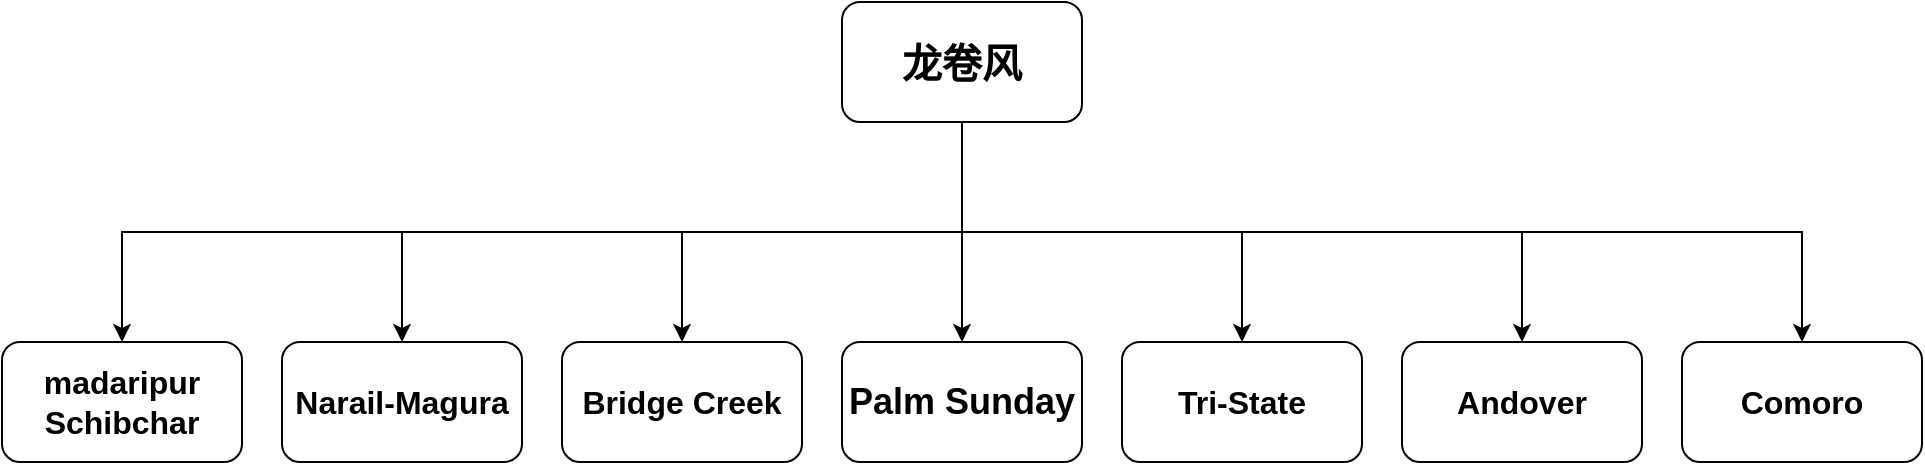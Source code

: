 <mxfile version="10.5.9" type="github"><diagram id="yxMjXUK5ce0_TOuKQGc7" name="Page-1"><mxGraphModel dx="2160" dy="727" grid="1" gridSize="10" guides="1" tooltips="1" connect="1" arrows="1" fold="1" page="1" pageScale="1" pageWidth="827" pageHeight="1169" math="0" shadow="0"><root><mxCell id="0"/><mxCell id="1" parent="0"/><mxCell id="SGPqz7xr8T0JaTPj9D8M-1" value="&lt;h2&gt;&lt;font style=&quot;font-size: 16px&quot;&gt;Tri-State&lt;/font&gt;&lt;/h2&gt;" style="rounded=1;whiteSpace=wrap;html=1;" vertex="1" parent="1"><mxGeometry x="390" y="330" width="120" height="60" as="geometry"/></mxCell><mxCell id="SGPqz7xr8T0JaTPj9D8M-2" value="&lt;h2&gt;Palm Sunday&lt;/h2&gt;" style="rounded=1;whiteSpace=wrap;html=1;" vertex="1" parent="1"><mxGeometry x="250" y="330" width="120" height="60" as="geometry"/></mxCell><mxCell id="SGPqz7xr8T0JaTPj9D8M-4" value="&lt;h2&gt;&lt;font style=&quot;font-size: 16px&quot;&gt;Andover&lt;/font&gt;&lt;/h2&gt;" style="rounded=1;whiteSpace=wrap;html=1;" vertex="1" parent="1"><mxGeometry x="530" y="330" width="120" height="60" as="geometry"/></mxCell><mxCell id="SGPqz7xr8T0JaTPj9D8M-5" value="&lt;h2&gt;&lt;font style=&quot;font-size: 16px&quot;&gt;Bridge Creek&lt;/font&gt;&lt;/h2&gt;" style="rounded=1;whiteSpace=wrap;html=1;" vertex="1" parent="1"><mxGeometry x="110" y="330" width="120" height="60" as="geometry"/></mxCell><mxCell id="SGPqz7xr8T0JaTPj9D8M-6" value="&lt;font style=&quot;font-size: 16px&quot;&gt;&lt;b&gt;madaripur Schibchar&lt;/b&gt;&lt;/font&gt;" style="rounded=1;whiteSpace=wrap;html=1;" vertex="1" parent="1"><mxGeometry x="-170" y="330" width="120" height="60" as="geometry"/></mxCell><mxCell id="SGPqz7xr8T0JaTPj9D8M-7" value="&lt;b&gt;&lt;font style=&quot;font-size: 16px&quot;&gt;Comoro&lt;/font&gt;&lt;/b&gt;" style="rounded=1;whiteSpace=wrap;html=1;" vertex="1" parent="1"><mxGeometry x="670" y="330" width="120" height="60" as="geometry"/></mxCell><mxCell id="SGPqz7xr8T0JaTPj9D8M-8" value="&lt;font style=&quot;font-size: 16px&quot;&gt;&lt;b&gt;Narail-Magura&lt;/b&gt;&lt;/font&gt;" style="rounded=1;whiteSpace=wrap;html=1;" vertex="1" parent="1"><mxGeometry x="-30" y="330" width="120" height="60" as="geometry"/></mxCell><mxCell id="SGPqz7xr8T0JaTPj9D8M-10" style="edgeStyle=orthogonalEdgeStyle;rounded=0;orthogonalLoop=1;jettySize=auto;html=1;exitX=0.5;exitY=1;exitDx=0;exitDy=0;entryX=0.5;entryY=0;entryDx=0;entryDy=0;" edge="1" parent="1" source="SGPqz7xr8T0JaTPj9D8M-9" target="SGPqz7xr8T0JaTPj9D8M-6"><mxGeometry relative="1" as="geometry"/></mxCell><mxCell id="SGPqz7xr8T0JaTPj9D8M-11" style="edgeStyle=orthogonalEdgeStyle;rounded=0;orthogonalLoop=1;jettySize=auto;html=1;exitX=0.5;exitY=1;exitDx=0;exitDy=0;entryX=0.5;entryY=0;entryDx=0;entryDy=0;" edge="1" parent="1" source="SGPqz7xr8T0JaTPj9D8M-9" target="SGPqz7xr8T0JaTPj9D8M-7"><mxGeometry relative="1" as="geometry"/></mxCell><mxCell id="SGPqz7xr8T0JaTPj9D8M-12" style="edgeStyle=orthogonalEdgeStyle;rounded=0;orthogonalLoop=1;jettySize=auto;html=1;exitX=0.5;exitY=1;exitDx=0;exitDy=0;entryX=0.5;entryY=0;entryDx=0;entryDy=0;" edge="1" parent="1" source="SGPqz7xr8T0JaTPj9D8M-9" target="SGPqz7xr8T0JaTPj9D8M-4"><mxGeometry relative="1" as="geometry"/></mxCell><mxCell id="SGPqz7xr8T0JaTPj9D8M-13" style="edgeStyle=orthogonalEdgeStyle;rounded=0;orthogonalLoop=1;jettySize=auto;html=1;exitX=0.5;exitY=1;exitDx=0;exitDy=0;entryX=0.5;entryY=0;entryDx=0;entryDy=0;" edge="1" parent="1" source="SGPqz7xr8T0JaTPj9D8M-9" target="SGPqz7xr8T0JaTPj9D8M-1"><mxGeometry relative="1" as="geometry"/></mxCell><mxCell id="SGPqz7xr8T0JaTPj9D8M-14" style="edgeStyle=orthogonalEdgeStyle;rounded=0;orthogonalLoop=1;jettySize=auto;html=1;exitX=0.5;exitY=1;exitDx=0;exitDy=0;entryX=0.5;entryY=0;entryDx=0;entryDy=0;" edge="1" parent="1" source="SGPqz7xr8T0JaTPj9D8M-9" target="SGPqz7xr8T0JaTPj9D8M-2"><mxGeometry relative="1" as="geometry"/></mxCell><mxCell id="SGPqz7xr8T0JaTPj9D8M-15" style="edgeStyle=orthogonalEdgeStyle;rounded=0;orthogonalLoop=1;jettySize=auto;html=1;exitX=0.5;exitY=1;exitDx=0;exitDy=0;entryX=0.5;entryY=0;entryDx=0;entryDy=0;" edge="1" parent="1" source="SGPqz7xr8T0JaTPj9D8M-9" target="SGPqz7xr8T0JaTPj9D8M-5"><mxGeometry relative="1" as="geometry"/></mxCell><mxCell id="SGPqz7xr8T0JaTPj9D8M-16" style="edgeStyle=orthogonalEdgeStyle;rounded=0;orthogonalLoop=1;jettySize=auto;html=1;exitX=0.5;exitY=1;exitDx=0;exitDy=0;entryX=0.5;entryY=0;entryDx=0;entryDy=0;" edge="1" parent="1" source="SGPqz7xr8T0JaTPj9D8M-9" target="SGPqz7xr8T0JaTPj9D8M-8"><mxGeometry relative="1" as="geometry"/></mxCell><mxCell id="SGPqz7xr8T0JaTPj9D8M-9" value="&lt;font style=&quot;font-size: 20px&quot;&gt;&lt;b&gt;龙卷风&lt;/b&gt;&lt;/font&gt;" style="rounded=1;whiteSpace=wrap;html=1;" vertex="1" parent="1"><mxGeometry x="250" y="160" width="120" height="60" as="geometry"/></mxCell></root></mxGraphModel></diagram></mxfile>